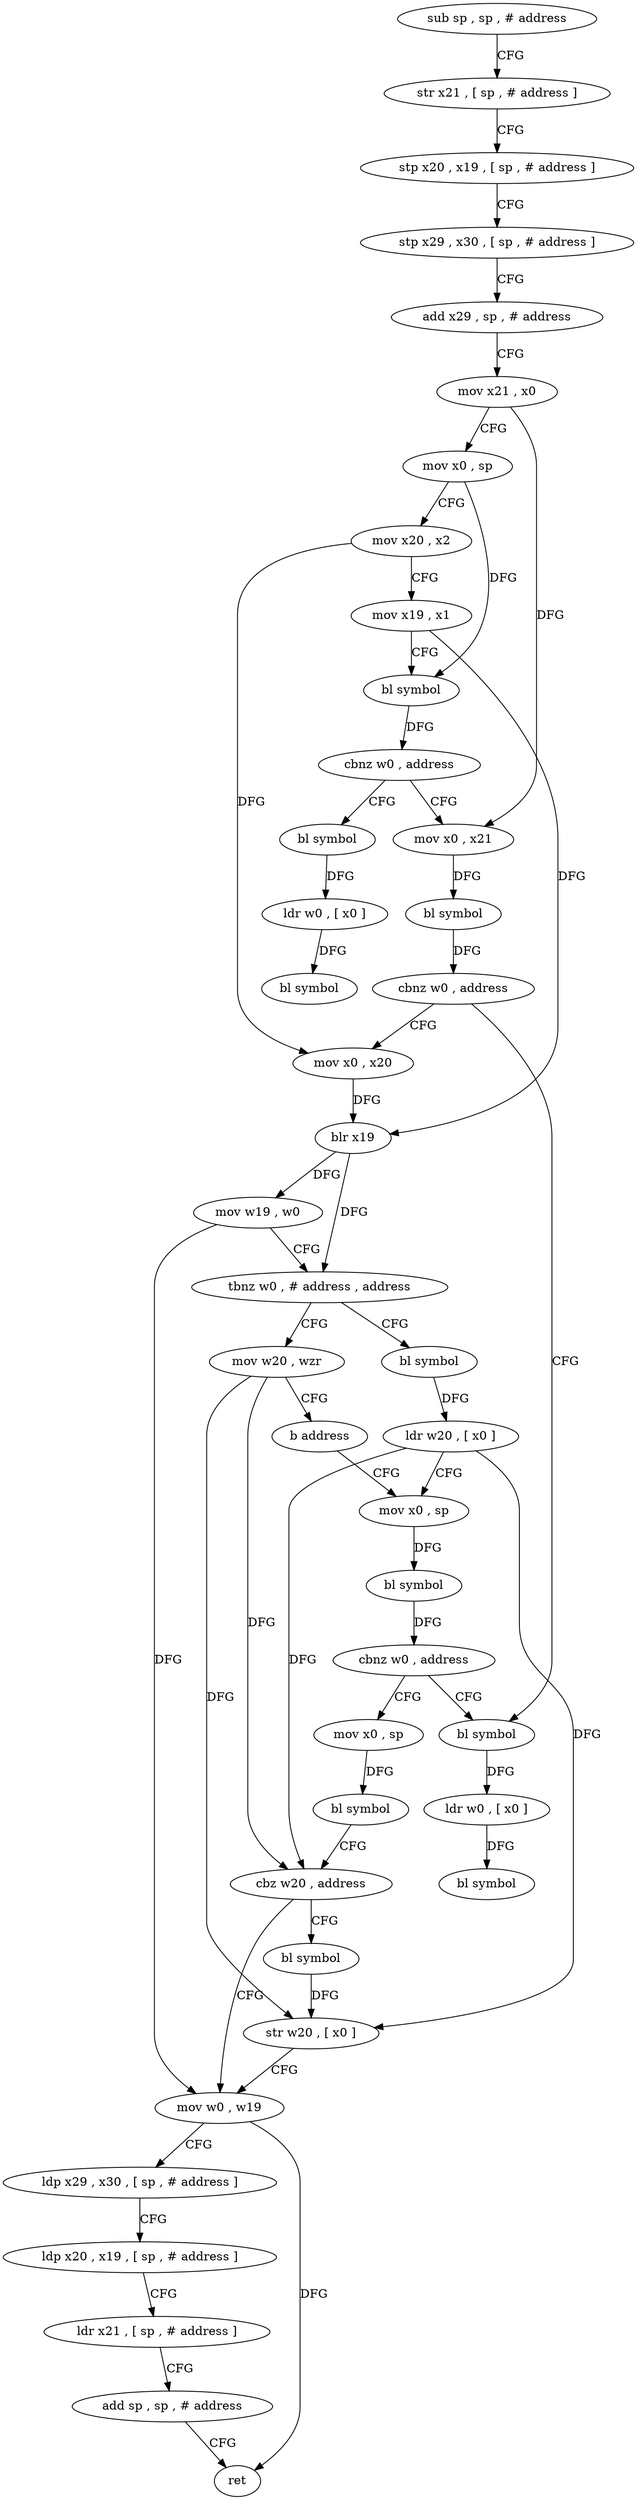 digraph "func" {
"4259044" [label = "sub sp , sp , # address" ]
"4259048" [label = "str x21 , [ sp , # address ]" ]
"4259052" [label = "stp x20 , x19 , [ sp , # address ]" ]
"4259056" [label = "stp x29 , x30 , [ sp , # address ]" ]
"4259060" [label = "add x29 , sp , # address" ]
"4259064" [label = "mov x21 , x0" ]
"4259068" [label = "mov x0 , sp" ]
"4259072" [label = "mov x20 , x2" ]
"4259076" [label = "mov x19 , x1" ]
"4259080" [label = "bl symbol" ]
"4259084" [label = "cbnz w0 , address" ]
"4259200" [label = "bl symbol" ]
"4259088" [label = "mov x0 , x21" ]
"4259204" [label = "ldr w0 , [ x0 ]" ]
"4259208" [label = "bl symbol" ]
"4259092" [label = "bl symbol" ]
"4259096" [label = "cbnz w0 , address" ]
"4259188" [label = "bl symbol" ]
"4259100" [label = "mov x0 , x20" ]
"4259192" [label = "ldr w0 , [ x0 ]" ]
"4259196" [label = "bl symbol" ]
"4259104" [label = "blr x19" ]
"4259108" [label = "mov w19 , w0" ]
"4259112" [label = "tbnz w0 , # address , address" ]
"4259124" [label = "bl symbol" ]
"4259116" [label = "mov w20 , wzr" ]
"4259128" [label = "ldr w20 , [ x0 ]" ]
"4259132" [label = "mov x0 , sp" ]
"4259120" [label = "b address" ]
"4259144" [label = "mov x0 , sp" ]
"4259148" [label = "bl symbol" ]
"4259152" [label = "cbz w20 , address" ]
"4259164" [label = "mov w0 , w19" ]
"4259156" [label = "bl symbol" ]
"4259136" [label = "bl symbol" ]
"4259140" [label = "cbnz w0 , address" ]
"4259168" [label = "ldp x29 , x30 , [ sp , # address ]" ]
"4259172" [label = "ldp x20 , x19 , [ sp , # address ]" ]
"4259176" [label = "ldr x21 , [ sp , # address ]" ]
"4259180" [label = "add sp , sp , # address" ]
"4259184" [label = "ret" ]
"4259160" [label = "str w20 , [ x0 ]" ]
"4259044" -> "4259048" [ label = "CFG" ]
"4259048" -> "4259052" [ label = "CFG" ]
"4259052" -> "4259056" [ label = "CFG" ]
"4259056" -> "4259060" [ label = "CFG" ]
"4259060" -> "4259064" [ label = "CFG" ]
"4259064" -> "4259068" [ label = "CFG" ]
"4259064" -> "4259088" [ label = "DFG" ]
"4259068" -> "4259072" [ label = "CFG" ]
"4259068" -> "4259080" [ label = "DFG" ]
"4259072" -> "4259076" [ label = "CFG" ]
"4259072" -> "4259100" [ label = "DFG" ]
"4259076" -> "4259080" [ label = "CFG" ]
"4259076" -> "4259104" [ label = "DFG" ]
"4259080" -> "4259084" [ label = "DFG" ]
"4259084" -> "4259200" [ label = "CFG" ]
"4259084" -> "4259088" [ label = "CFG" ]
"4259200" -> "4259204" [ label = "DFG" ]
"4259088" -> "4259092" [ label = "DFG" ]
"4259204" -> "4259208" [ label = "DFG" ]
"4259092" -> "4259096" [ label = "DFG" ]
"4259096" -> "4259188" [ label = "CFG" ]
"4259096" -> "4259100" [ label = "CFG" ]
"4259188" -> "4259192" [ label = "DFG" ]
"4259100" -> "4259104" [ label = "DFG" ]
"4259192" -> "4259196" [ label = "DFG" ]
"4259104" -> "4259108" [ label = "DFG" ]
"4259104" -> "4259112" [ label = "DFG" ]
"4259108" -> "4259112" [ label = "CFG" ]
"4259108" -> "4259164" [ label = "DFG" ]
"4259112" -> "4259124" [ label = "CFG" ]
"4259112" -> "4259116" [ label = "CFG" ]
"4259124" -> "4259128" [ label = "DFG" ]
"4259116" -> "4259120" [ label = "CFG" ]
"4259116" -> "4259152" [ label = "DFG" ]
"4259116" -> "4259160" [ label = "DFG" ]
"4259128" -> "4259132" [ label = "CFG" ]
"4259128" -> "4259152" [ label = "DFG" ]
"4259128" -> "4259160" [ label = "DFG" ]
"4259132" -> "4259136" [ label = "DFG" ]
"4259120" -> "4259132" [ label = "CFG" ]
"4259144" -> "4259148" [ label = "DFG" ]
"4259148" -> "4259152" [ label = "CFG" ]
"4259152" -> "4259164" [ label = "CFG" ]
"4259152" -> "4259156" [ label = "CFG" ]
"4259164" -> "4259168" [ label = "CFG" ]
"4259164" -> "4259184" [ label = "DFG" ]
"4259156" -> "4259160" [ label = "DFG" ]
"4259136" -> "4259140" [ label = "DFG" ]
"4259140" -> "4259188" [ label = "CFG" ]
"4259140" -> "4259144" [ label = "CFG" ]
"4259168" -> "4259172" [ label = "CFG" ]
"4259172" -> "4259176" [ label = "CFG" ]
"4259176" -> "4259180" [ label = "CFG" ]
"4259180" -> "4259184" [ label = "CFG" ]
"4259160" -> "4259164" [ label = "CFG" ]
}
